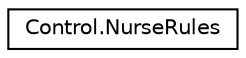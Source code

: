 digraph "Graphical Class Hierarchy"
{
 // LATEX_PDF_SIZE
  edge [fontname="Helvetica",fontsize="10",labelfontname="Helvetica",labelfontsize="10"];
  node [fontname="Helvetica",fontsize="10",shape=record];
  rankdir="LR";
  Node0 [label="Control.NurseRules",height=0.2,width=0.4,color="black", fillcolor="white", style="filled",URL="$class_control_1_1_nurse_rules.html",tooltip="Class that dictates how the user accesses the data of nurses"];
}
